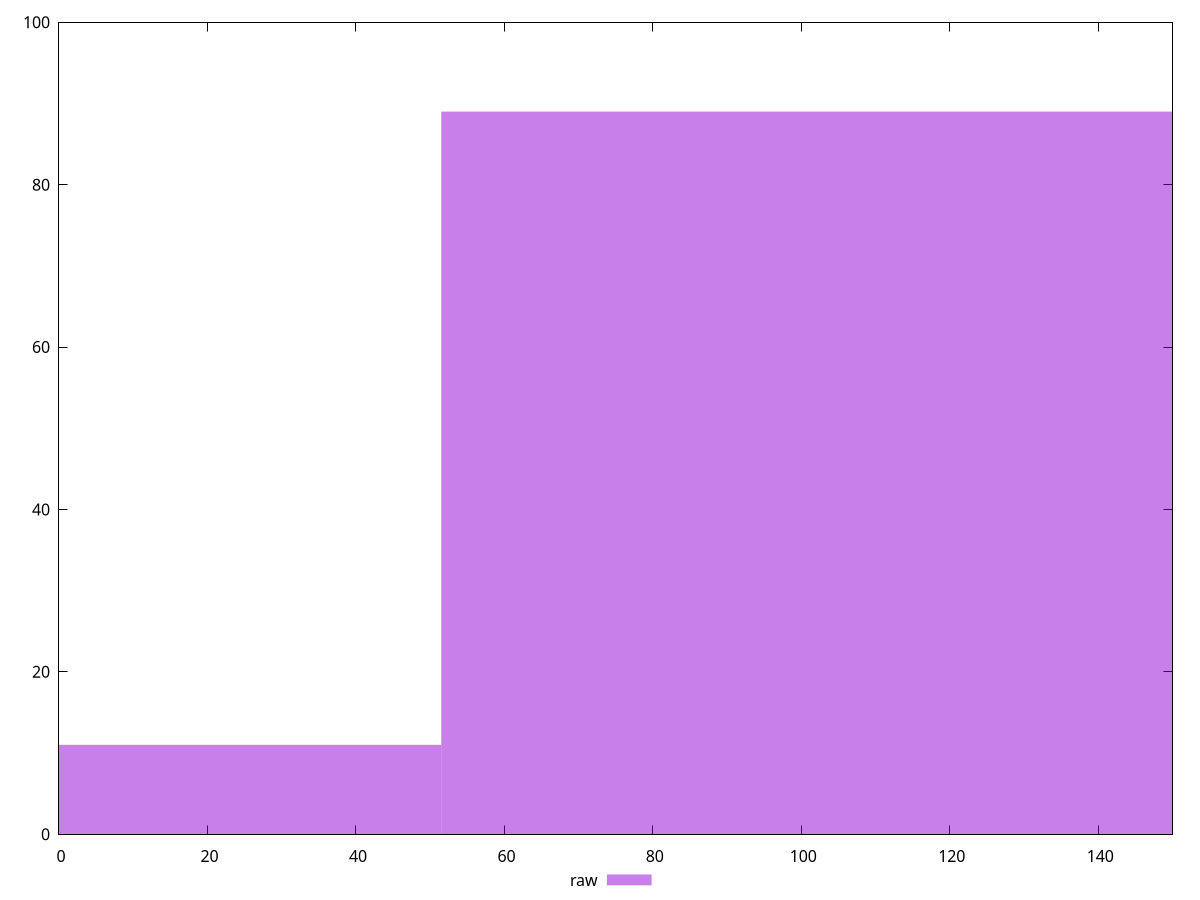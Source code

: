 reset

$raw <<EOF
102.9921171716169 89
0 11
EOF

set key outside below
set boxwidth 102.9921171716169
set xrange [0:150]
set yrange [0:100]
set trange [0:100]
set style fill transparent solid 0.5 noborder
set terminal svg size 640, 490 enhanced background rgb 'white'
set output "reports/report_00033_2021-03-01T14-23-16.841Z/unminified-javascript/samples/astro-cached/raw/histogram.svg"

plot $raw title "raw" with boxes

reset
